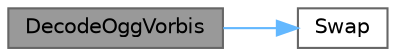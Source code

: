 digraph "DecodeOggVorbis"
{
 // LATEX_PDF_SIZE
  bgcolor="transparent";
  edge [fontname=Helvetica,fontsize=10,labelfontname=Helvetica,labelfontsize=10];
  node [fontname=Helvetica,fontsize=10,shape=box,height=0.2,width=0.4];
  rankdir="LR";
  Node1 [id="Node000001",label="DecodeOggVorbis",height=0.2,width=0.4,color="gray40", fillcolor="grey60", style="filled", fontcolor="black",tooltip=" "];
  Node1 -> Node2 [id="edge1_Node000001_Node000002",color="steelblue1",style="solid",tooltip=" "];
  Node2 [id="Node000002",label="Swap",height=0.2,width=0.4,color="grey40", fillcolor="white", style="filled",URL="$_play_ogg_vorbis_8cpp.html#a4cc30d8fcc218e523ba10903e1d9164b",tooltip=" "];
}
